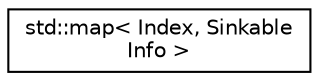 digraph "Graphical Class Hierarchy"
{
  edge [fontname="Helvetica",fontsize="10",labelfontname="Helvetica",labelfontsize="10"];
  node [fontname="Helvetica",fontsize="10",shape=record];
  rankdir="LR";
  Node0 [label="std::map\< Index, Sinkable\lInfo \>",height=0.2,width=0.4,color="black", fillcolor="white", style="filled",URL="$classstd_1_1map.html"];
}
